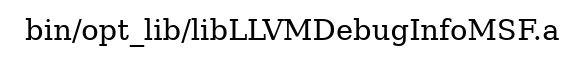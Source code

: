 digraph "bin/opt_lib/libLLVMDebugInfoMSF.a" {
	label="bin/opt_lib/libLLVMDebugInfoMSF.a";
	rankdir=LR;

}
